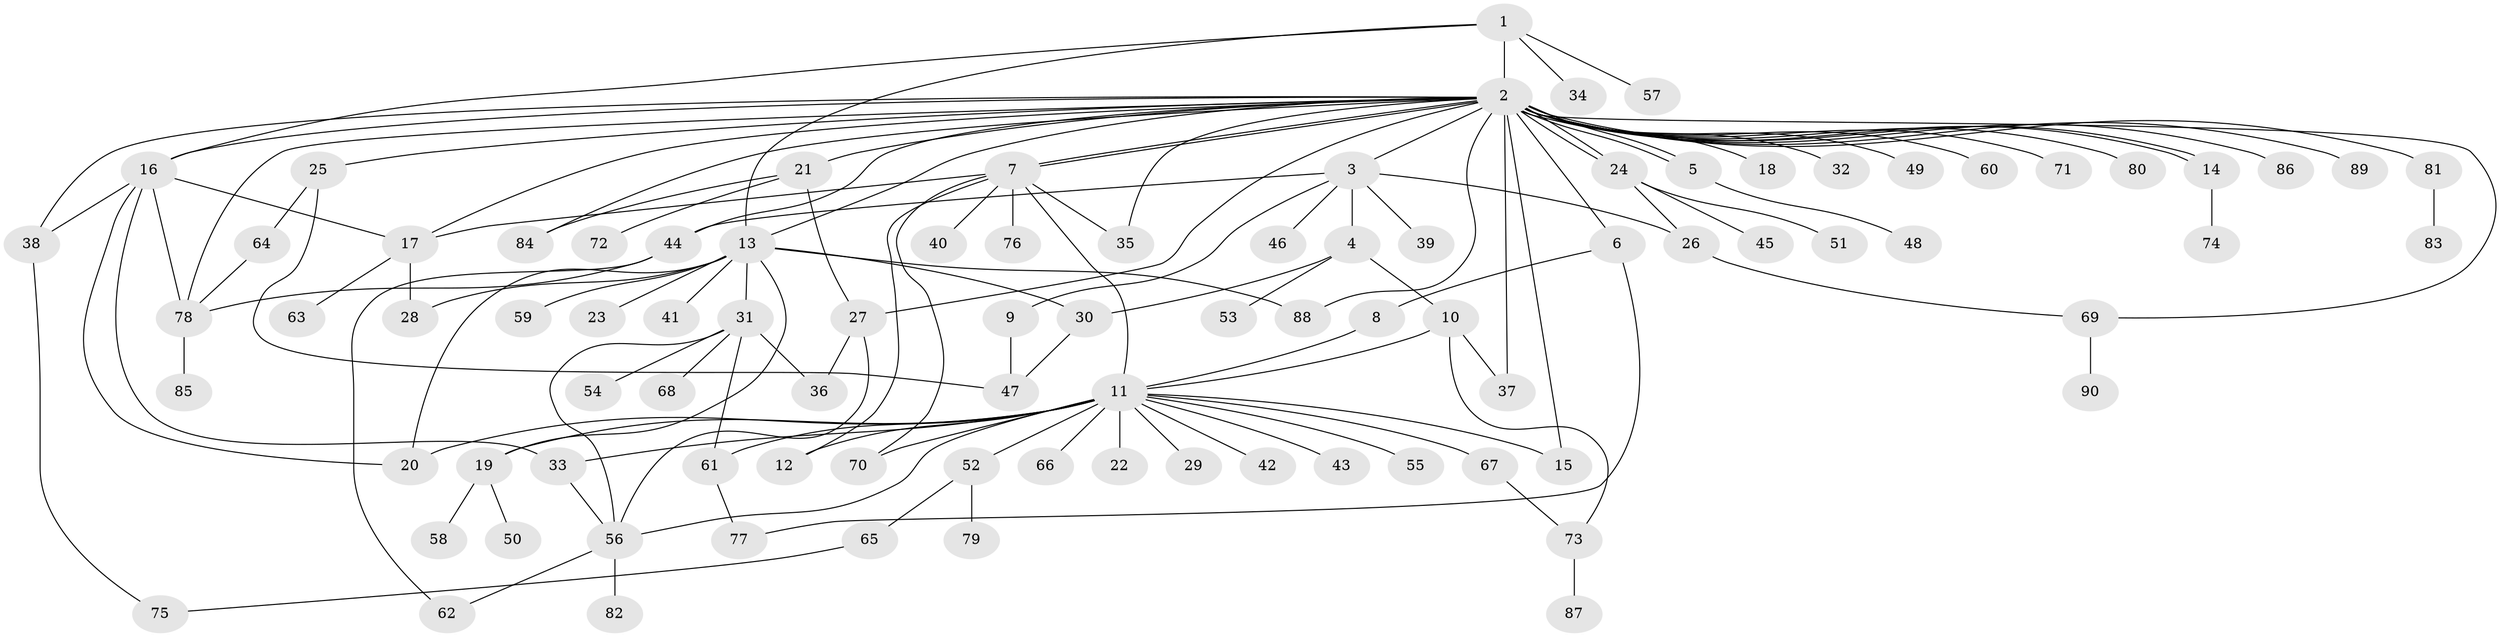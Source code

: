 // Generated by graph-tools (version 1.1) at 2025/48/03/09/25 04:48:14]
// undirected, 90 vertices, 131 edges
graph export_dot {
graph [start="1"]
  node [color=gray90,style=filled];
  1;
  2;
  3;
  4;
  5;
  6;
  7;
  8;
  9;
  10;
  11;
  12;
  13;
  14;
  15;
  16;
  17;
  18;
  19;
  20;
  21;
  22;
  23;
  24;
  25;
  26;
  27;
  28;
  29;
  30;
  31;
  32;
  33;
  34;
  35;
  36;
  37;
  38;
  39;
  40;
  41;
  42;
  43;
  44;
  45;
  46;
  47;
  48;
  49;
  50;
  51;
  52;
  53;
  54;
  55;
  56;
  57;
  58;
  59;
  60;
  61;
  62;
  63;
  64;
  65;
  66;
  67;
  68;
  69;
  70;
  71;
  72;
  73;
  74;
  75;
  76;
  77;
  78;
  79;
  80;
  81;
  82;
  83;
  84;
  85;
  86;
  87;
  88;
  89;
  90;
  1 -- 2;
  1 -- 13;
  1 -- 16;
  1 -- 34;
  1 -- 57;
  2 -- 3;
  2 -- 5;
  2 -- 5;
  2 -- 6;
  2 -- 7;
  2 -- 7;
  2 -- 13;
  2 -- 14;
  2 -- 14;
  2 -- 15;
  2 -- 16;
  2 -- 17;
  2 -- 18;
  2 -- 21;
  2 -- 24;
  2 -- 24;
  2 -- 25;
  2 -- 27;
  2 -- 32;
  2 -- 35;
  2 -- 37;
  2 -- 38;
  2 -- 44;
  2 -- 49;
  2 -- 60;
  2 -- 69;
  2 -- 71;
  2 -- 78;
  2 -- 80;
  2 -- 81;
  2 -- 84;
  2 -- 86;
  2 -- 88;
  2 -- 89;
  3 -- 4;
  3 -- 9;
  3 -- 26;
  3 -- 39;
  3 -- 44;
  3 -- 46;
  4 -- 10;
  4 -- 30;
  4 -- 53;
  5 -- 48;
  6 -- 8;
  6 -- 77;
  7 -- 11;
  7 -- 12;
  7 -- 17;
  7 -- 35;
  7 -- 40;
  7 -- 70;
  7 -- 76;
  8 -- 11;
  9 -- 47;
  10 -- 11;
  10 -- 37;
  10 -- 73;
  11 -- 12;
  11 -- 15;
  11 -- 19;
  11 -- 20;
  11 -- 22;
  11 -- 29;
  11 -- 33;
  11 -- 42;
  11 -- 43;
  11 -- 52;
  11 -- 55;
  11 -- 56;
  11 -- 61;
  11 -- 66;
  11 -- 67;
  11 -- 70;
  13 -- 19;
  13 -- 20;
  13 -- 23;
  13 -- 28;
  13 -- 30;
  13 -- 31;
  13 -- 41;
  13 -- 59;
  13 -- 88;
  14 -- 74;
  16 -- 17;
  16 -- 20;
  16 -- 33;
  16 -- 38;
  16 -- 78;
  17 -- 28;
  17 -- 63;
  19 -- 50;
  19 -- 58;
  21 -- 27;
  21 -- 72;
  21 -- 84;
  24 -- 26;
  24 -- 45;
  24 -- 51;
  25 -- 47;
  25 -- 64;
  26 -- 69;
  27 -- 36;
  27 -- 56;
  30 -- 47;
  31 -- 36;
  31 -- 54;
  31 -- 56;
  31 -- 61;
  31 -- 68;
  33 -- 56;
  38 -- 75;
  44 -- 62;
  44 -- 78;
  52 -- 65;
  52 -- 79;
  56 -- 62;
  56 -- 82;
  61 -- 77;
  64 -- 78;
  65 -- 75;
  67 -- 73;
  69 -- 90;
  73 -- 87;
  78 -- 85;
  81 -- 83;
}
